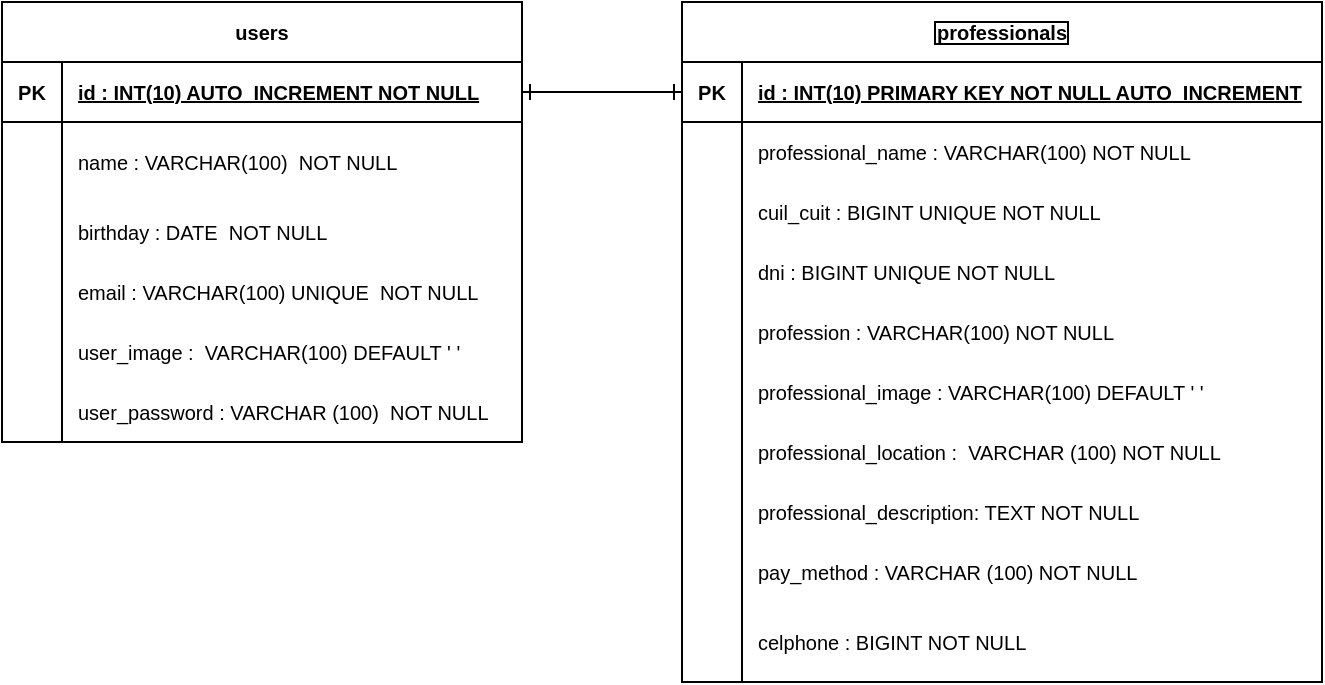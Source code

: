 <mxfile>
    <diagram id="rU8cj9QBJzCA4bWCSC3S" name="Página-1">
        <mxGraphModel dx="754" dy="432" grid="1" gridSize="10" guides="1" tooltips="1" connect="1" arrows="1" fold="1" page="1" pageScale="1" pageWidth="827" pageHeight="1169" math="0" shadow="0">
            <root>
                <mxCell id="0"/>
                <mxCell id="1" parent="0"/>
                <mxCell id="FUnlEjVyfEmgcV5txe29-21" value="users" style="shape=table;startSize=30;container=1;collapsible=1;childLayout=tableLayout;fixedRows=1;rowLines=0;fontStyle=1;align=center;resizeLast=1;fontSize=10;" parent="1" vertex="1">
                    <mxGeometry x="60" y="120" width="260" height="220" as="geometry">
                        <mxRectangle x="80" y="120" width="60" height="30" as="alternateBounds"/>
                    </mxGeometry>
                </mxCell>
                <mxCell id="FUnlEjVyfEmgcV5txe29-22" value="" style="shape=partialRectangle;collapsible=0;dropTarget=0;pointerEvents=0;fillColor=none;top=0;left=0;bottom=1;right=0;points=[[0,0.5],[1,0.5]];portConstraint=eastwest;fontSize=10;" parent="FUnlEjVyfEmgcV5txe29-21" vertex="1">
                    <mxGeometry y="30" width="260" height="30" as="geometry"/>
                </mxCell>
                <mxCell id="FUnlEjVyfEmgcV5txe29-23" value="PK" style="shape=partialRectangle;connectable=0;fillColor=none;top=0;left=0;bottom=0;right=0;fontStyle=1;overflow=hidden;fontSize=10;" parent="FUnlEjVyfEmgcV5txe29-22" vertex="1">
                    <mxGeometry width="30" height="30" as="geometry"/>
                </mxCell>
                <mxCell id="FUnlEjVyfEmgcV5txe29-24" value="id : INT(10) AUTO_INCREMENT NOT NULL" style="shape=partialRectangle;connectable=0;fillColor=none;top=0;left=0;bottom=0;right=0;align=left;spacingLeft=6;fontStyle=5;overflow=hidden;fontSize=10;" parent="FUnlEjVyfEmgcV5txe29-22" vertex="1">
                    <mxGeometry x="30" width="230" height="30" as="geometry"/>
                </mxCell>
                <mxCell id="FUnlEjVyfEmgcV5txe29-25" value="" style="shape=partialRectangle;collapsible=0;dropTarget=0;pointerEvents=0;fillColor=none;top=0;left=0;bottom=0;right=0;points=[[0,0.5],[1,0.5]];portConstraint=eastwest;fontSize=10;" parent="FUnlEjVyfEmgcV5txe29-21" vertex="1">
                    <mxGeometry y="60" width="260" height="40" as="geometry"/>
                </mxCell>
                <mxCell id="FUnlEjVyfEmgcV5txe29-26" value="" style="shape=partialRectangle;connectable=0;fillColor=none;top=0;left=0;bottom=0;right=0;editable=1;overflow=hidden;fontSize=10;" parent="FUnlEjVyfEmgcV5txe29-25" vertex="1">
                    <mxGeometry width="30" height="40" as="geometry"/>
                </mxCell>
                <mxCell id="FUnlEjVyfEmgcV5txe29-27" value="name : VARCHAR(100)  NOT NULL" style="shape=partialRectangle;connectable=0;fillColor=none;top=0;left=0;bottom=0;right=0;align=left;spacingLeft=6;overflow=hidden;fontSize=10;" parent="FUnlEjVyfEmgcV5txe29-25" vertex="1">
                    <mxGeometry x="30" width="230" height="40" as="geometry"/>
                </mxCell>
                <mxCell id="FUnlEjVyfEmgcV5txe29-28" value="" style="shape=partialRectangle;collapsible=0;dropTarget=0;pointerEvents=0;fillColor=none;top=0;left=0;bottom=0;right=0;points=[[0,0.5],[1,0.5]];portConstraint=eastwest;fontSize=10;" parent="FUnlEjVyfEmgcV5txe29-21" vertex="1">
                    <mxGeometry y="100" width="260" height="30" as="geometry"/>
                </mxCell>
                <mxCell id="FUnlEjVyfEmgcV5txe29-29" value="" style="shape=partialRectangle;connectable=0;fillColor=none;top=0;left=0;bottom=0;right=0;editable=1;overflow=hidden;fontSize=10;" parent="FUnlEjVyfEmgcV5txe29-28" vertex="1">
                    <mxGeometry width="30" height="30" as="geometry"/>
                </mxCell>
                <mxCell id="FUnlEjVyfEmgcV5txe29-30" value="birthday : DATE  NOT NULL" style="shape=partialRectangle;connectable=0;fillColor=none;top=0;left=0;bottom=0;right=0;align=left;spacingLeft=6;overflow=hidden;fontSize=10;" parent="FUnlEjVyfEmgcV5txe29-28" vertex="1">
                    <mxGeometry x="30" width="230" height="30" as="geometry"/>
                </mxCell>
                <mxCell id="FUnlEjVyfEmgcV5txe29-31" value="" style="shape=partialRectangle;collapsible=0;dropTarget=0;pointerEvents=0;fillColor=none;top=0;left=0;bottom=0;right=0;points=[[0,0.5],[1,0.5]];portConstraint=eastwest;fontSize=10;" parent="FUnlEjVyfEmgcV5txe29-21" vertex="1">
                    <mxGeometry y="130" width="260" height="30" as="geometry"/>
                </mxCell>
                <mxCell id="FUnlEjVyfEmgcV5txe29-32" value="" style="shape=partialRectangle;connectable=0;fillColor=none;top=0;left=0;bottom=0;right=0;editable=1;overflow=hidden;fontSize=10;" parent="FUnlEjVyfEmgcV5txe29-31" vertex="1">
                    <mxGeometry width="30" height="30" as="geometry"/>
                </mxCell>
                <mxCell id="FUnlEjVyfEmgcV5txe29-33" value="email : VARCHAR(100) UNIQUE  NOT NULL" style="shape=partialRectangle;connectable=0;fillColor=none;top=0;left=0;bottom=0;right=0;align=left;spacingLeft=6;overflow=hidden;fontSize=10;" parent="FUnlEjVyfEmgcV5txe29-31" vertex="1">
                    <mxGeometry x="30" width="230" height="30" as="geometry"/>
                </mxCell>
                <mxCell id="FUnlEjVyfEmgcV5txe29-34" value="" style="shape=partialRectangle;collapsible=0;dropTarget=0;pointerEvents=0;fillColor=none;top=0;left=0;bottom=0;right=0;points=[[0,0.5],[1,0.5]];portConstraint=eastwest;fontSize=10;" parent="FUnlEjVyfEmgcV5txe29-21" vertex="1">
                    <mxGeometry y="160" width="260" height="30" as="geometry"/>
                </mxCell>
                <mxCell id="FUnlEjVyfEmgcV5txe29-35" value="" style="shape=partialRectangle;connectable=0;fillColor=none;top=0;left=0;bottom=0;right=0;editable=1;overflow=hidden;fontSize=10;" parent="FUnlEjVyfEmgcV5txe29-34" vertex="1">
                    <mxGeometry width="30" height="30" as="geometry"/>
                </mxCell>
                <mxCell id="FUnlEjVyfEmgcV5txe29-36" value="user_image :  VARCHAR(100) DEFAULT ' ' " style="shape=partialRectangle;connectable=0;fillColor=none;top=0;left=0;bottom=0;right=0;align=left;spacingLeft=6;overflow=hidden;fontSize=10;" parent="FUnlEjVyfEmgcV5txe29-34" vertex="1">
                    <mxGeometry x="30" width="230" height="30" as="geometry"/>
                </mxCell>
                <mxCell id="FUnlEjVyfEmgcV5txe29-37" value="" style="shape=partialRectangle;collapsible=0;dropTarget=0;pointerEvents=0;fillColor=none;top=0;left=0;bottom=0;right=0;points=[[0,0.5],[1,0.5]];portConstraint=eastwest;fontSize=10;" parent="FUnlEjVyfEmgcV5txe29-21" vertex="1">
                    <mxGeometry y="190" width="260" height="30" as="geometry"/>
                </mxCell>
                <mxCell id="FUnlEjVyfEmgcV5txe29-38" value="" style="shape=partialRectangle;connectable=0;fillColor=none;top=0;left=0;bottom=0;right=0;editable=1;overflow=hidden;fontSize=10;" parent="FUnlEjVyfEmgcV5txe29-37" vertex="1">
                    <mxGeometry width="30" height="30" as="geometry"/>
                </mxCell>
                <mxCell id="FUnlEjVyfEmgcV5txe29-39" value="user_password : VARCHAR (100)  NOT NULL" style="shape=partialRectangle;connectable=0;fillColor=none;top=0;left=0;bottom=0;right=0;align=left;spacingLeft=6;overflow=hidden;fontSize=10;" parent="FUnlEjVyfEmgcV5txe29-37" vertex="1">
                    <mxGeometry x="30" width="230" height="30" as="geometry"/>
                </mxCell>
                <mxCell id="FUnlEjVyfEmgcV5txe29-43" value="professionals" style="shape=table;startSize=30;container=1;collapsible=1;childLayout=tableLayout;fixedRows=1;rowLines=0;fontStyle=1;align=center;resizeLast=1;labelBorderColor=#000000;fontSize=10;" parent="1" vertex="1">
                    <mxGeometry x="400" y="120" width="320" height="340" as="geometry">
                        <mxRectangle x="440" y="120" width="100" height="30" as="alternateBounds"/>
                    </mxGeometry>
                </mxCell>
                <mxCell id="FUnlEjVyfEmgcV5txe29-44" value="" style="shape=partialRectangle;collapsible=0;dropTarget=0;pointerEvents=0;fillColor=none;top=0;left=0;bottom=1;right=0;points=[[0,0.5],[1,0.5]];portConstraint=eastwest;fontSize=10;" parent="FUnlEjVyfEmgcV5txe29-43" vertex="1">
                    <mxGeometry y="30" width="320" height="30" as="geometry"/>
                </mxCell>
                <mxCell id="FUnlEjVyfEmgcV5txe29-45" value="PK" style="shape=partialRectangle;connectable=0;fillColor=none;top=0;left=0;bottom=0;right=0;fontStyle=1;overflow=hidden;fontSize=10;" parent="FUnlEjVyfEmgcV5txe29-44" vertex="1">
                    <mxGeometry width="30" height="30" as="geometry"/>
                </mxCell>
                <mxCell id="FUnlEjVyfEmgcV5txe29-46" value="id : INT(10) PRIMARY KEY NOT NULL AUTO_INCREMENT" style="shape=partialRectangle;connectable=0;fillColor=none;top=0;left=0;bottom=0;right=0;align=left;spacingLeft=6;fontStyle=5;overflow=hidden;fontSize=10;" parent="FUnlEjVyfEmgcV5txe29-44" vertex="1">
                    <mxGeometry x="30" width="290" height="30" as="geometry"/>
                </mxCell>
                <mxCell id="FUnlEjVyfEmgcV5txe29-47" value="" style="shape=partialRectangle;collapsible=0;dropTarget=0;pointerEvents=0;fillColor=none;top=0;left=0;bottom=0;right=0;points=[[0,0.5],[1,0.5]];portConstraint=eastwest;fontSize=10;" parent="FUnlEjVyfEmgcV5txe29-43" vertex="1">
                    <mxGeometry y="60" width="320" height="30" as="geometry"/>
                </mxCell>
                <mxCell id="FUnlEjVyfEmgcV5txe29-48" value="" style="shape=partialRectangle;connectable=0;fillColor=none;top=0;left=0;bottom=0;right=0;editable=1;overflow=hidden;fontSize=10;" parent="FUnlEjVyfEmgcV5txe29-47" vertex="1">
                    <mxGeometry width="30" height="30" as="geometry"/>
                </mxCell>
                <mxCell id="FUnlEjVyfEmgcV5txe29-49" value="    professional_name : VARCHAR(100) NOT NULL" style="shape=partialRectangle;connectable=0;fillColor=none;top=0;left=0;bottom=0;right=0;align=left;spacingLeft=6;overflow=hidden;fontSize=10;" parent="FUnlEjVyfEmgcV5txe29-47" vertex="1">
                    <mxGeometry x="30" width="290" height="30" as="geometry"/>
                </mxCell>
                <mxCell id="FUnlEjVyfEmgcV5txe29-50" value="" style="shape=partialRectangle;collapsible=0;dropTarget=0;pointerEvents=0;fillColor=none;top=0;left=0;bottom=0;right=0;points=[[0,0.5],[1,0.5]];portConstraint=eastwest;fontSize=10;" parent="FUnlEjVyfEmgcV5txe29-43" vertex="1">
                    <mxGeometry y="90" width="320" height="30" as="geometry"/>
                </mxCell>
                <mxCell id="FUnlEjVyfEmgcV5txe29-51" value="" style="shape=partialRectangle;connectable=0;fillColor=none;top=0;left=0;bottom=0;right=0;editable=1;overflow=hidden;fontSize=10;" parent="FUnlEjVyfEmgcV5txe29-50" vertex="1">
                    <mxGeometry width="30" height="30" as="geometry"/>
                </mxCell>
                <mxCell id="FUnlEjVyfEmgcV5txe29-52" value="cuil_cuit : BIGINT UNIQUE NOT NULL" style="shape=partialRectangle;connectable=0;fillColor=none;top=0;left=0;bottom=0;right=0;align=left;spacingLeft=6;overflow=hidden;fontSize=10;" parent="FUnlEjVyfEmgcV5txe29-50" vertex="1">
                    <mxGeometry x="30" width="290" height="30" as="geometry"/>
                </mxCell>
                <mxCell id="FUnlEjVyfEmgcV5txe29-53" value="" style="shape=partialRectangle;collapsible=0;dropTarget=0;pointerEvents=0;fillColor=none;top=0;left=0;bottom=0;right=0;points=[[0,0.5],[1,0.5]];portConstraint=eastwest;fontSize=10;" parent="FUnlEjVyfEmgcV5txe29-43" vertex="1">
                    <mxGeometry y="120" width="320" height="30" as="geometry"/>
                </mxCell>
                <mxCell id="FUnlEjVyfEmgcV5txe29-54" value="" style="shape=partialRectangle;connectable=0;fillColor=none;top=0;left=0;bottom=0;right=0;editable=1;overflow=hidden;fontSize=10;" parent="FUnlEjVyfEmgcV5txe29-53" vertex="1">
                    <mxGeometry width="30" height="30" as="geometry"/>
                </mxCell>
                <mxCell id="FUnlEjVyfEmgcV5txe29-55" value="dni : BIGINT UNIQUE NOT NULL" style="shape=partialRectangle;connectable=0;fillColor=none;top=0;left=0;bottom=0;right=0;align=left;spacingLeft=6;overflow=hidden;fontSize=10;" parent="FUnlEjVyfEmgcV5txe29-53" vertex="1">
                    <mxGeometry x="30" width="290" height="30" as="geometry"/>
                </mxCell>
                <mxCell id="FUnlEjVyfEmgcV5txe29-56" value="" style="shape=partialRectangle;collapsible=0;dropTarget=0;pointerEvents=0;fillColor=none;top=0;left=0;bottom=0;right=0;points=[[0,0.5],[1,0.5]];portConstraint=eastwest;fontSize=10;" parent="FUnlEjVyfEmgcV5txe29-43" vertex="1">
                    <mxGeometry y="150" width="320" height="30" as="geometry"/>
                </mxCell>
                <mxCell id="FUnlEjVyfEmgcV5txe29-57" value="" style="shape=partialRectangle;connectable=0;fillColor=none;top=0;left=0;bottom=0;right=0;editable=1;overflow=hidden;fontSize=10;" parent="FUnlEjVyfEmgcV5txe29-56" vertex="1">
                    <mxGeometry width="30" height="30" as="geometry"/>
                </mxCell>
                <mxCell id="FUnlEjVyfEmgcV5txe29-58" value="profession : VARCHAR(100) NOT NULL" style="shape=partialRectangle;connectable=0;fillColor=none;top=0;left=0;bottom=0;right=0;align=left;spacingLeft=6;overflow=hidden;fontSize=10;" parent="FUnlEjVyfEmgcV5txe29-56" vertex="1">
                    <mxGeometry x="30" width="290" height="30" as="geometry"/>
                </mxCell>
                <mxCell id="FUnlEjVyfEmgcV5txe29-59" value="" style="shape=partialRectangle;collapsible=0;dropTarget=0;pointerEvents=0;fillColor=none;top=0;left=0;bottom=0;right=0;points=[[0,0.5],[1,0.5]];portConstraint=eastwest;fontSize=10;" parent="FUnlEjVyfEmgcV5txe29-43" vertex="1">
                    <mxGeometry y="180" width="320" height="30" as="geometry"/>
                </mxCell>
                <mxCell id="FUnlEjVyfEmgcV5txe29-60" value="" style="shape=partialRectangle;connectable=0;fillColor=none;top=0;left=0;bottom=0;right=0;editable=1;overflow=hidden;fontSize=10;" parent="FUnlEjVyfEmgcV5txe29-59" vertex="1">
                    <mxGeometry width="30" height="30" as="geometry"/>
                </mxCell>
                <mxCell id="FUnlEjVyfEmgcV5txe29-61" value="professional_image : VARCHAR(100) DEFAULT ' ' " style="shape=partialRectangle;connectable=0;fillColor=none;top=0;left=0;bottom=0;right=0;align=left;spacingLeft=6;overflow=hidden;fontSize=10;" parent="FUnlEjVyfEmgcV5txe29-59" vertex="1">
                    <mxGeometry x="30" width="290" height="30" as="geometry"/>
                </mxCell>
                <mxCell id="FUnlEjVyfEmgcV5txe29-62" value="" style="shape=partialRectangle;collapsible=0;dropTarget=0;pointerEvents=0;fillColor=none;top=0;left=0;bottom=0;right=0;points=[[0,0.5],[1,0.5]];portConstraint=eastwest;fontSize=10;" parent="FUnlEjVyfEmgcV5txe29-43" vertex="1">
                    <mxGeometry y="210" width="320" height="30" as="geometry"/>
                </mxCell>
                <mxCell id="FUnlEjVyfEmgcV5txe29-63" value="" style="shape=partialRectangle;connectable=0;fillColor=none;top=0;left=0;bottom=0;right=0;editable=1;overflow=hidden;fontSize=10;" parent="FUnlEjVyfEmgcV5txe29-62" vertex="1">
                    <mxGeometry width="30" height="30" as="geometry"/>
                </mxCell>
                <mxCell id="FUnlEjVyfEmgcV5txe29-64" value="professional_location :  VARCHAR (100) NOT NULL" style="shape=partialRectangle;connectable=0;fillColor=none;top=0;left=0;bottom=0;right=0;align=left;spacingLeft=6;overflow=hidden;fontSize=10;" parent="FUnlEjVyfEmgcV5txe29-62" vertex="1">
                    <mxGeometry x="30" width="290" height="30" as="geometry"/>
                </mxCell>
                <mxCell id="FUnlEjVyfEmgcV5txe29-65" value="" style="shape=partialRectangle;collapsible=0;dropTarget=0;pointerEvents=0;fillColor=none;top=0;left=0;bottom=0;right=0;points=[[0,0.5],[1,0.5]];portConstraint=eastwest;fontSize=10;" parent="FUnlEjVyfEmgcV5txe29-43" vertex="1">
                    <mxGeometry y="240" width="320" height="30" as="geometry"/>
                </mxCell>
                <mxCell id="FUnlEjVyfEmgcV5txe29-66" value="" style="shape=partialRectangle;connectable=0;fillColor=none;top=0;left=0;bottom=0;right=0;editable=1;overflow=hidden;fontSize=10;" parent="FUnlEjVyfEmgcV5txe29-65" vertex="1">
                    <mxGeometry width="30" height="30" as="geometry"/>
                </mxCell>
                <mxCell id="FUnlEjVyfEmgcV5txe29-67" value="professional_description: TEXT NOT NULL" style="shape=partialRectangle;connectable=0;fillColor=none;top=0;left=0;bottom=0;right=0;align=left;spacingLeft=6;overflow=hidden;fontSize=10;" parent="FUnlEjVyfEmgcV5txe29-65" vertex="1">
                    <mxGeometry x="30" width="290" height="30" as="geometry"/>
                </mxCell>
                <mxCell id="FUnlEjVyfEmgcV5txe29-68" value="" style="shape=partialRectangle;collapsible=0;dropTarget=0;pointerEvents=0;fillColor=none;top=0;left=0;bottom=0;right=0;points=[[0,0.5],[1,0.5]];portConstraint=eastwest;fontSize=10;" parent="FUnlEjVyfEmgcV5txe29-43" vertex="1">
                    <mxGeometry y="270" width="320" height="30" as="geometry"/>
                </mxCell>
                <mxCell id="FUnlEjVyfEmgcV5txe29-69" value="" style="shape=partialRectangle;connectable=0;fillColor=none;top=0;left=0;bottom=0;right=0;editable=1;overflow=hidden;fontSize=10;" parent="FUnlEjVyfEmgcV5txe29-68" vertex="1">
                    <mxGeometry width="30" height="30" as="geometry"/>
                </mxCell>
                <mxCell id="FUnlEjVyfEmgcV5txe29-70" value="pay_method : VARCHAR (100) NOT NULL" style="shape=partialRectangle;connectable=0;fillColor=none;top=0;left=0;bottom=0;right=0;align=left;spacingLeft=6;overflow=hidden;fontSize=10;" parent="FUnlEjVyfEmgcV5txe29-68" vertex="1">
                    <mxGeometry x="30" width="290" height="30" as="geometry"/>
                </mxCell>
                <mxCell id="FUnlEjVyfEmgcV5txe29-71" value="" style="shape=partialRectangle;collapsible=0;dropTarget=0;pointerEvents=0;fillColor=none;top=0;left=0;bottom=0;right=0;points=[[0,0.5],[1,0.5]];portConstraint=eastwest;fontSize=10;" parent="FUnlEjVyfEmgcV5txe29-43" vertex="1">
                    <mxGeometry y="300" width="320" height="40" as="geometry"/>
                </mxCell>
                <mxCell id="FUnlEjVyfEmgcV5txe29-72" value="" style="shape=partialRectangle;connectable=0;fillColor=none;top=0;left=0;bottom=0;right=0;editable=1;overflow=hidden;fontSize=10;" parent="FUnlEjVyfEmgcV5txe29-71" vertex="1">
                    <mxGeometry width="30" height="40" as="geometry"/>
                </mxCell>
                <mxCell id="FUnlEjVyfEmgcV5txe29-73" value="celphone : BIGINT NOT NULL" style="shape=partialRectangle;connectable=0;fillColor=none;top=0;left=0;bottom=0;right=0;align=left;spacingLeft=6;overflow=hidden;fontSize=10;" parent="FUnlEjVyfEmgcV5txe29-71" vertex="1">
                    <mxGeometry x="30" width="290" height="40" as="geometry"/>
                </mxCell>
                <mxCell id="24" style="edgeStyle=orthogonalEdgeStyle;rounded=0;orthogonalLoop=1;jettySize=auto;html=1;entryX=0;entryY=0.5;entryDx=0;entryDy=0;endArrow=ERone;endFill=0;startArrow=ERone;startFill=0;" parent="1" source="FUnlEjVyfEmgcV5txe29-22" target="FUnlEjVyfEmgcV5txe29-44" edge="1">
                    <mxGeometry relative="1" as="geometry"/>
                </mxCell>
            </root>
        </mxGraphModel>
    </diagram>
</mxfile>